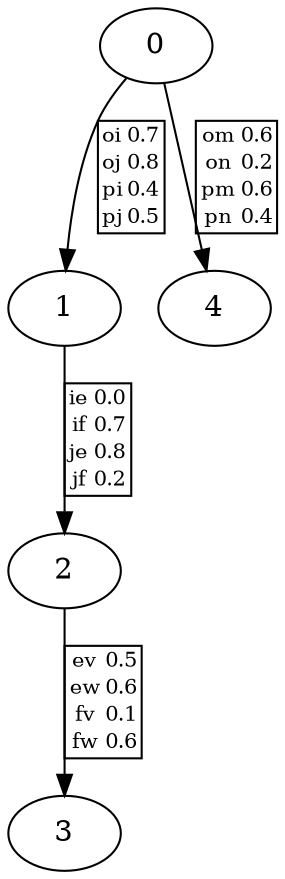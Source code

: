 digraph {0;0 -> 1 [label=<<FONT POINT-SIZE="10"><TABLE CELLBORDER="0" CELLPADDING="1" CELLSPACING="0"><TR><TD>oi</TD><TD>0.7</TD></TR><TR><TD>oj</TD><TD>0.8</TD></TR><TR><TD>pi</TD><TD>0.4</TD></TR><TR><TD>pj</TD><TD>0.5</TD></TR></TABLE></FONT>>];
0 -> 4 [label=<<FONT POINT-SIZE="10"><TABLE CELLBORDER="0" CELLPADDING="1" CELLSPACING="0"><TR><TD>om</TD><TD>0.6</TD></TR><TR><TD>on</TD><TD>0.2</TD></TR><TR><TD>pm</TD><TD>0.6</TD></TR><TR><TD>pn</TD><TD>0.4</TD></TR></TABLE></FONT>>];
1;1 -> 2 [label=<<FONT POINT-SIZE="10"><TABLE CELLBORDER="0" CELLPADDING="1" CELLSPACING="0"><TR><TD>ie</TD><TD>0.0</TD></TR><TR><TD>if</TD><TD>0.7</TD></TR><TR><TD>je</TD><TD>0.8</TD></TR><TR><TD>jf</TD><TD>0.2</TD></TR></TABLE></FONT>>];
2;2 -> 3 [label=<<FONT POINT-SIZE="10"><TABLE CELLBORDER="0" CELLPADDING="1" CELLSPACING="0"><TR><TD>ev</TD><TD>0.5</TD></TR><TR><TD>ew</TD><TD>0.6</TD></TR><TR><TD>fv</TD><TD>0.1</TD></TR><TR><TD>fw</TD><TD>0.6</TD></TR></TABLE></FONT>>];
3;4;}